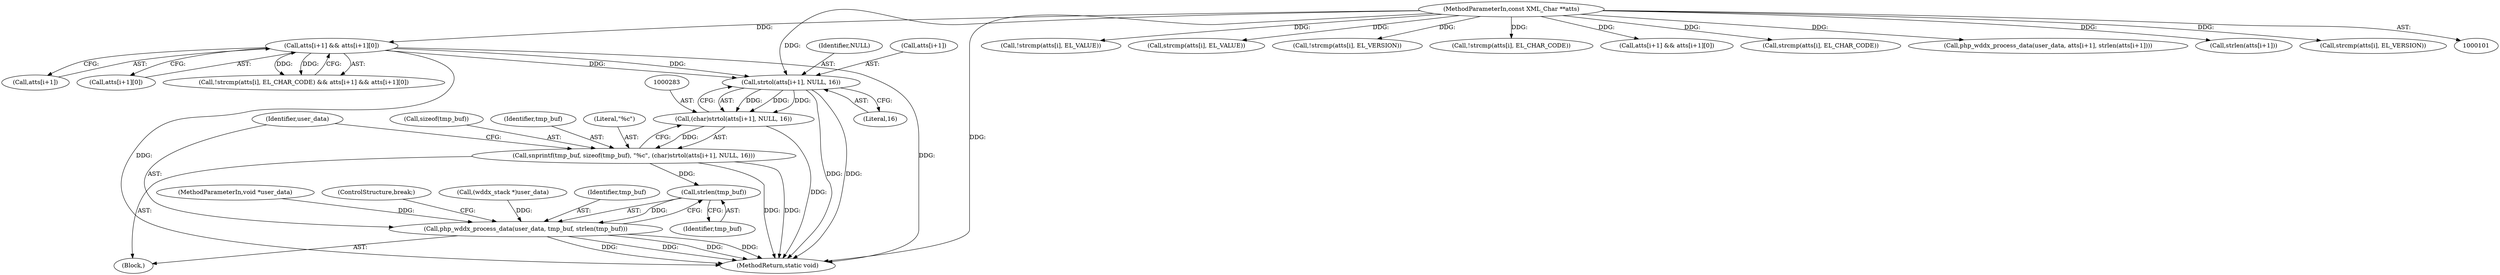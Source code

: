 digraph "0_php_2aae60461c2ff7b7fbcdd194c789ac841d0747d7@array" {
"1000284" [label="(Call,strtol(atts[i+1], NULL, 16))"];
"1000262" [label="(Call,atts[i+1] && atts[i+1][0])"];
"1000104" [label="(MethodParameterIn,const XML_Char **atts)"];
"1000282" [label="(Call,(char)strtol(atts[i+1], NULL, 16))"];
"1000277" [label="(Call,snprintf(tmp_buf, sizeof(tmp_buf), \"%c\", (char)strtol(atts[i+1], NULL, 16)))"];
"1000295" [label="(Call,strlen(tmp_buf))"];
"1000292" [label="(Call,php_wddx_process_data(user_data, tmp_buf, strlen(tmp_buf)))"];
"1000104" [label="(MethodParameterIn,const XML_Char **atts)"];
"1000381" [label="(Call,!strcmp(atts[i], EL_VALUE))"];
"1000110" [label="(Call,(wddx_stack *)user_data)"];
"1000278" [label="(Identifier,tmp_buf)"];
"1000277" [label="(Call,snprintf(tmp_buf, sizeof(tmp_buf), \"%c\", (char)strtol(atts[i+1], NULL, 16)))"];
"1000382" [label="(Call,strcmp(atts[i], EL_VALUE))"];
"1000294" [label="(Identifier,tmp_buf)"];
"1000282" [label="(Call,(char)strtol(atts[i+1], NULL, 16))"];
"1000281" [label="(Literal,\"%c\")"];
"1000296" [label="(Identifier,tmp_buf)"];
"1000290" [label="(Identifier,NULL)"];
"1000255" [label="(Call,!strcmp(atts[i], EL_CHAR_CODE) && atts[i+1] && atts[i+1][0])"];
"1000292" [label="(Call,php_wddx_process_data(user_data, tmp_buf, strlen(tmp_buf)))"];
"1000291" [label="(Literal,16)"];
"1000268" [label="(Call,atts[i+1][0])"];
"1000263" [label="(Call,atts[i+1])"];
"1000284" [label="(Call,strtol(atts[i+1], NULL, 16))"];
"1000452" [label="(MethodReturn,static void)"];
"1000102" [label="(MethodParameterIn,void *user_data)"];
"1000133" [label="(Call,!strcmp(atts[i], EL_VERSION))"];
"1000262" [label="(Call,atts[i+1] && atts[i+1][0])"];
"1000256" [label="(Call,!strcmp(atts[i], EL_CHAR_CODE))"];
"1000275" [label="(Block,)"];
"1000285" [label="(Call,atts[i+1])"];
"1000387" [label="(Call,atts[i+1] && atts[i+1][0])"];
"1000297" [label="(ControlStructure,break;)"];
"1000257" [label="(Call,strcmp(atts[i], EL_CHAR_CODE))"];
"1000409" [label="(Call,php_wddx_process_data(user_data, atts[i+1], strlen(atts[i+1])))"];
"1000295" [label="(Call,strlen(tmp_buf))"];
"1000293" [label="(Identifier,user_data)"];
"1000416" [label="(Call,strlen(atts[i+1]))"];
"1000279" [label="(Call,sizeof(tmp_buf))"];
"1000134" [label="(Call,strcmp(atts[i], EL_VERSION))"];
"1000284" -> "1000282"  [label="AST: "];
"1000284" -> "1000291"  [label="CFG: "];
"1000285" -> "1000284"  [label="AST: "];
"1000290" -> "1000284"  [label="AST: "];
"1000291" -> "1000284"  [label="AST: "];
"1000282" -> "1000284"  [label="CFG: "];
"1000284" -> "1000452"  [label="DDG: "];
"1000284" -> "1000452"  [label="DDG: "];
"1000284" -> "1000282"  [label="DDG: "];
"1000284" -> "1000282"  [label="DDG: "];
"1000284" -> "1000282"  [label="DDG: "];
"1000262" -> "1000284"  [label="DDG: "];
"1000262" -> "1000284"  [label="DDG: "];
"1000104" -> "1000284"  [label="DDG: "];
"1000262" -> "1000255"  [label="AST: "];
"1000262" -> "1000263"  [label="CFG: "];
"1000262" -> "1000268"  [label="CFG: "];
"1000263" -> "1000262"  [label="AST: "];
"1000268" -> "1000262"  [label="AST: "];
"1000255" -> "1000262"  [label="CFG: "];
"1000262" -> "1000452"  [label="DDG: "];
"1000262" -> "1000452"  [label="DDG: "];
"1000262" -> "1000255"  [label="DDG: "];
"1000262" -> "1000255"  [label="DDG: "];
"1000104" -> "1000262"  [label="DDG: "];
"1000104" -> "1000101"  [label="AST: "];
"1000104" -> "1000452"  [label="DDG: "];
"1000104" -> "1000133"  [label="DDG: "];
"1000104" -> "1000134"  [label="DDG: "];
"1000104" -> "1000256"  [label="DDG: "];
"1000104" -> "1000257"  [label="DDG: "];
"1000104" -> "1000381"  [label="DDG: "];
"1000104" -> "1000382"  [label="DDG: "];
"1000104" -> "1000387"  [label="DDG: "];
"1000104" -> "1000409"  [label="DDG: "];
"1000104" -> "1000416"  [label="DDG: "];
"1000282" -> "1000277"  [label="AST: "];
"1000283" -> "1000282"  [label="AST: "];
"1000277" -> "1000282"  [label="CFG: "];
"1000282" -> "1000452"  [label="DDG: "];
"1000282" -> "1000277"  [label="DDG: "];
"1000277" -> "1000275"  [label="AST: "];
"1000278" -> "1000277"  [label="AST: "];
"1000279" -> "1000277"  [label="AST: "];
"1000281" -> "1000277"  [label="AST: "];
"1000293" -> "1000277"  [label="CFG: "];
"1000277" -> "1000452"  [label="DDG: "];
"1000277" -> "1000452"  [label="DDG: "];
"1000277" -> "1000295"  [label="DDG: "];
"1000295" -> "1000292"  [label="AST: "];
"1000295" -> "1000296"  [label="CFG: "];
"1000296" -> "1000295"  [label="AST: "];
"1000292" -> "1000295"  [label="CFG: "];
"1000295" -> "1000292"  [label="DDG: "];
"1000292" -> "1000275"  [label="AST: "];
"1000293" -> "1000292"  [label="AST: "];
"1000294" -> "1000292"  [label="AST: "];
"1000297" -> "1000292"  [label="CFG: "];
"1000292" -> "1000452"  [label="DDG: "];
"1000292" -> "1000452"  [label="DDG: "];
"1000292" -> "1000452"  [label="DDG: "];
"1000292" -> "1000452"  [label="DDG: "];
"1000110" -> "1000292"  [label="DDG: "];
"1000102" -> "1000292"  [label="DDG: "];
}
